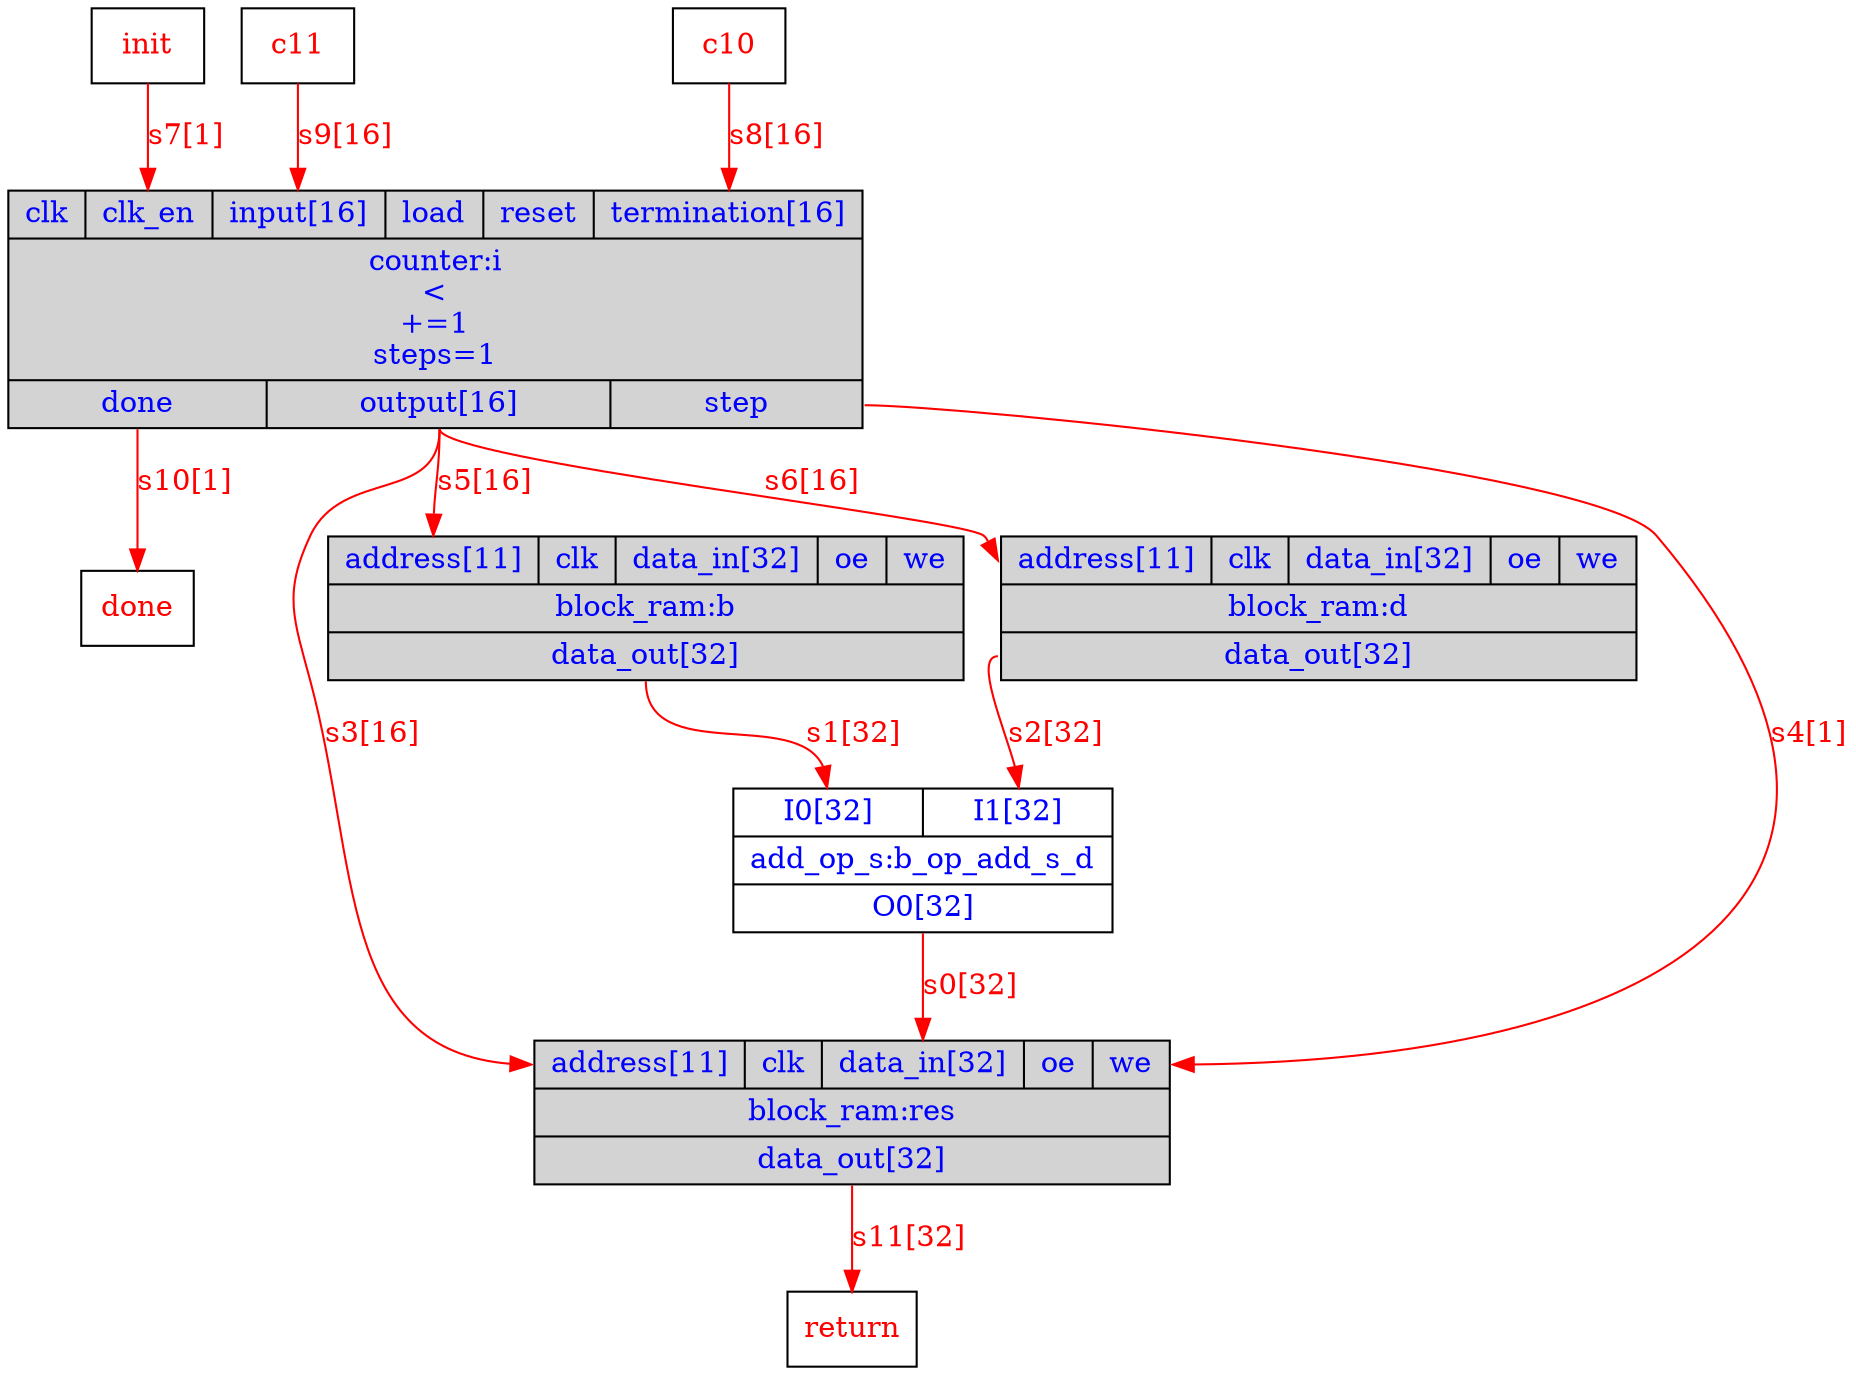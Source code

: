digraph diagram {
// Components (Nodes) 
"i" [shape=record, fontcolor=blue, style="filled", fillcolor="lightgray", label="{{<clk>clk|<clk_en>clk_en|<input>input[16]|<load>load|<reset>reset|<termination>termination[16]}|counter:i\n\<\n+=1\nsteps=1|{<done>done|<output>output[16]|<step>step}}"]; 
"res" [shape=record, fontcolor=blue, style="filled", fillcolor="lightgray", label="{{<address>address[11]|<clk>clk|<data_in>data_in[32]|<oe>oe|<we>we}|block_ram:res|{<data_out>data_out[32]}}"]; 
"b_op_add_s_d" [shape=record, fontcolor=blue, label="{{<I0>I0[32]|<I1>I1[32]}|add_op_s:b_op_add_s_d|{<O0>O0[32]}}"]; 
"b" [shape=record, fontcolor=blue, style="filled", fillcolor="lightgray", label="{{<address>address[11]|<clk>clk|<data_in>data_in[32]|<oe>oe|<we>we}|block_ram:b|{<data_out>data_out[32]}}"]; 
"d" [shape=record, fontcolor=blue, style="filled", fillcolor="lightgray", label="{{<address>address[11]|<clk>clk|<data_in>data_in[32]|<oe>oe|<we>we}|block_ram:d|{<data_out>data_out[32]}}"]; 
"init" [shape=msquare fontcolor=red label="init"]"c10" [shape=msquare fontcolor=red label="c10"]"c11" [shape=msquare fontcolor=red label="c11"]"done" [shape=msquare fontcolor=red label="done"]"return" [shape=msquare fontcolor=red label="return"]// Signals (Edges) 
"b_op_add_s_d":O0 -> "res":data_in[label="s0[32]" color=red fontcolor=red]; 
"b":data_out -> "b_op_add_s_d":I0[label="s1[32]" color=red fontcolor=red]; 
"d":data_out -> "b_op_add_s_d":I1[label="s2[32]" color=red fontcolor=red]; 
"i":output -> "res":address[label="s3[16]" color=red fontcolor=red]; 
"i":step -> "res":we[label="s4[1]" color=red fontcolor=red]; 
"i":output -> "b":address[label="s5[16]" color=red fontcolor=red]; 
"i":output -> "d":address[label="s6[16]" color=red fontcolor=red]; 
"init":out -> "i":clk_en[label="s7[1]" color=red fontcolor=red]; 
"c10":out -> "i":termination[label="s8[16]" color=red fontcolor=red]; 
"c11":out -> "i":input[label="s9[16]" color=red fontcolor=red]; 
"i":done -> "done":in[label="s10[1]" color=red fontcolor=red]; 
"res":data_out -> "return":in[label="s11[32]" color=red fontcolor=red]; 
}

